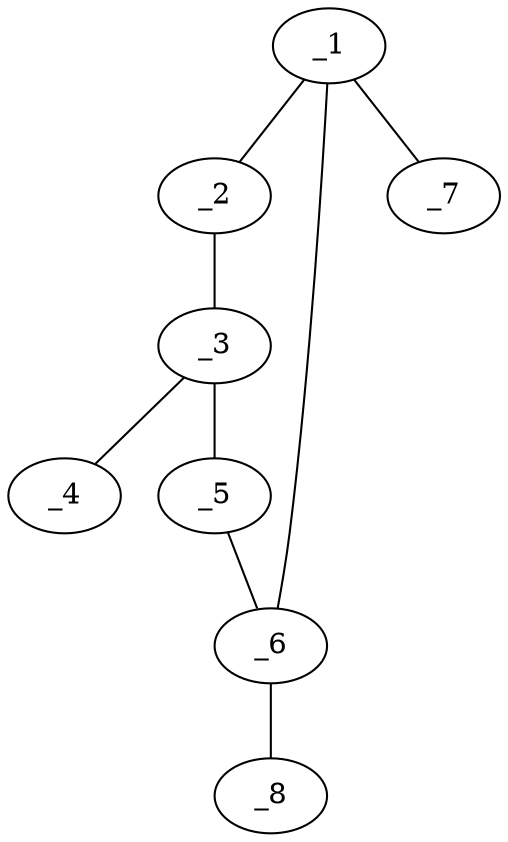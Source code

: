 graph molid655039 {
	_1	 [charge=0,
		chem=1,
		symbol="C  ",
		x="3.7601",
		y="0.6739"];
	_2	 [charge=0,
		chem=5,
		symbol="S  ",
		x="4.5691",
		y="0.0861"];
	_1 -- _2	 [valence=1];
	_6	 [charge=0,
		chem=1,
		symbol="C  ",
		x="2.9511",
		y="0.0861"];
	_1 -- _6	 [valence=1];
	_7	 [charge=0,
		chem=1,
		symbol="C  ",
		x="3.7601",
		y="1.6739"];
	_1 -- _7	 [valence=1];
	_3	 [charge=0,
		chem=1,
		symbol="C  ",
		x="4.2601",
		y="-0.8649"];
	_2 -- _3	 [valence=1];
	_4	 [charge=0,
		chem=2,
		symbol="O  ",
		x="4.8479",
		y="-1.6739"];
	_3 -- _4	 [valence=2];
	_5	 [charge=0,
		chem=5,
		symbol="S  ",
		x="3.2601",
		y="-0.8649"];
	_3 -- _5	 [valence=1];
	_5 -- _6	 [valence=1];
	_8	 [charge=0,
		chem=1,
		symbol="C  ",
		x=2,
		y="0.3952"];
	_6 -- _8	 [valence=1];
}
